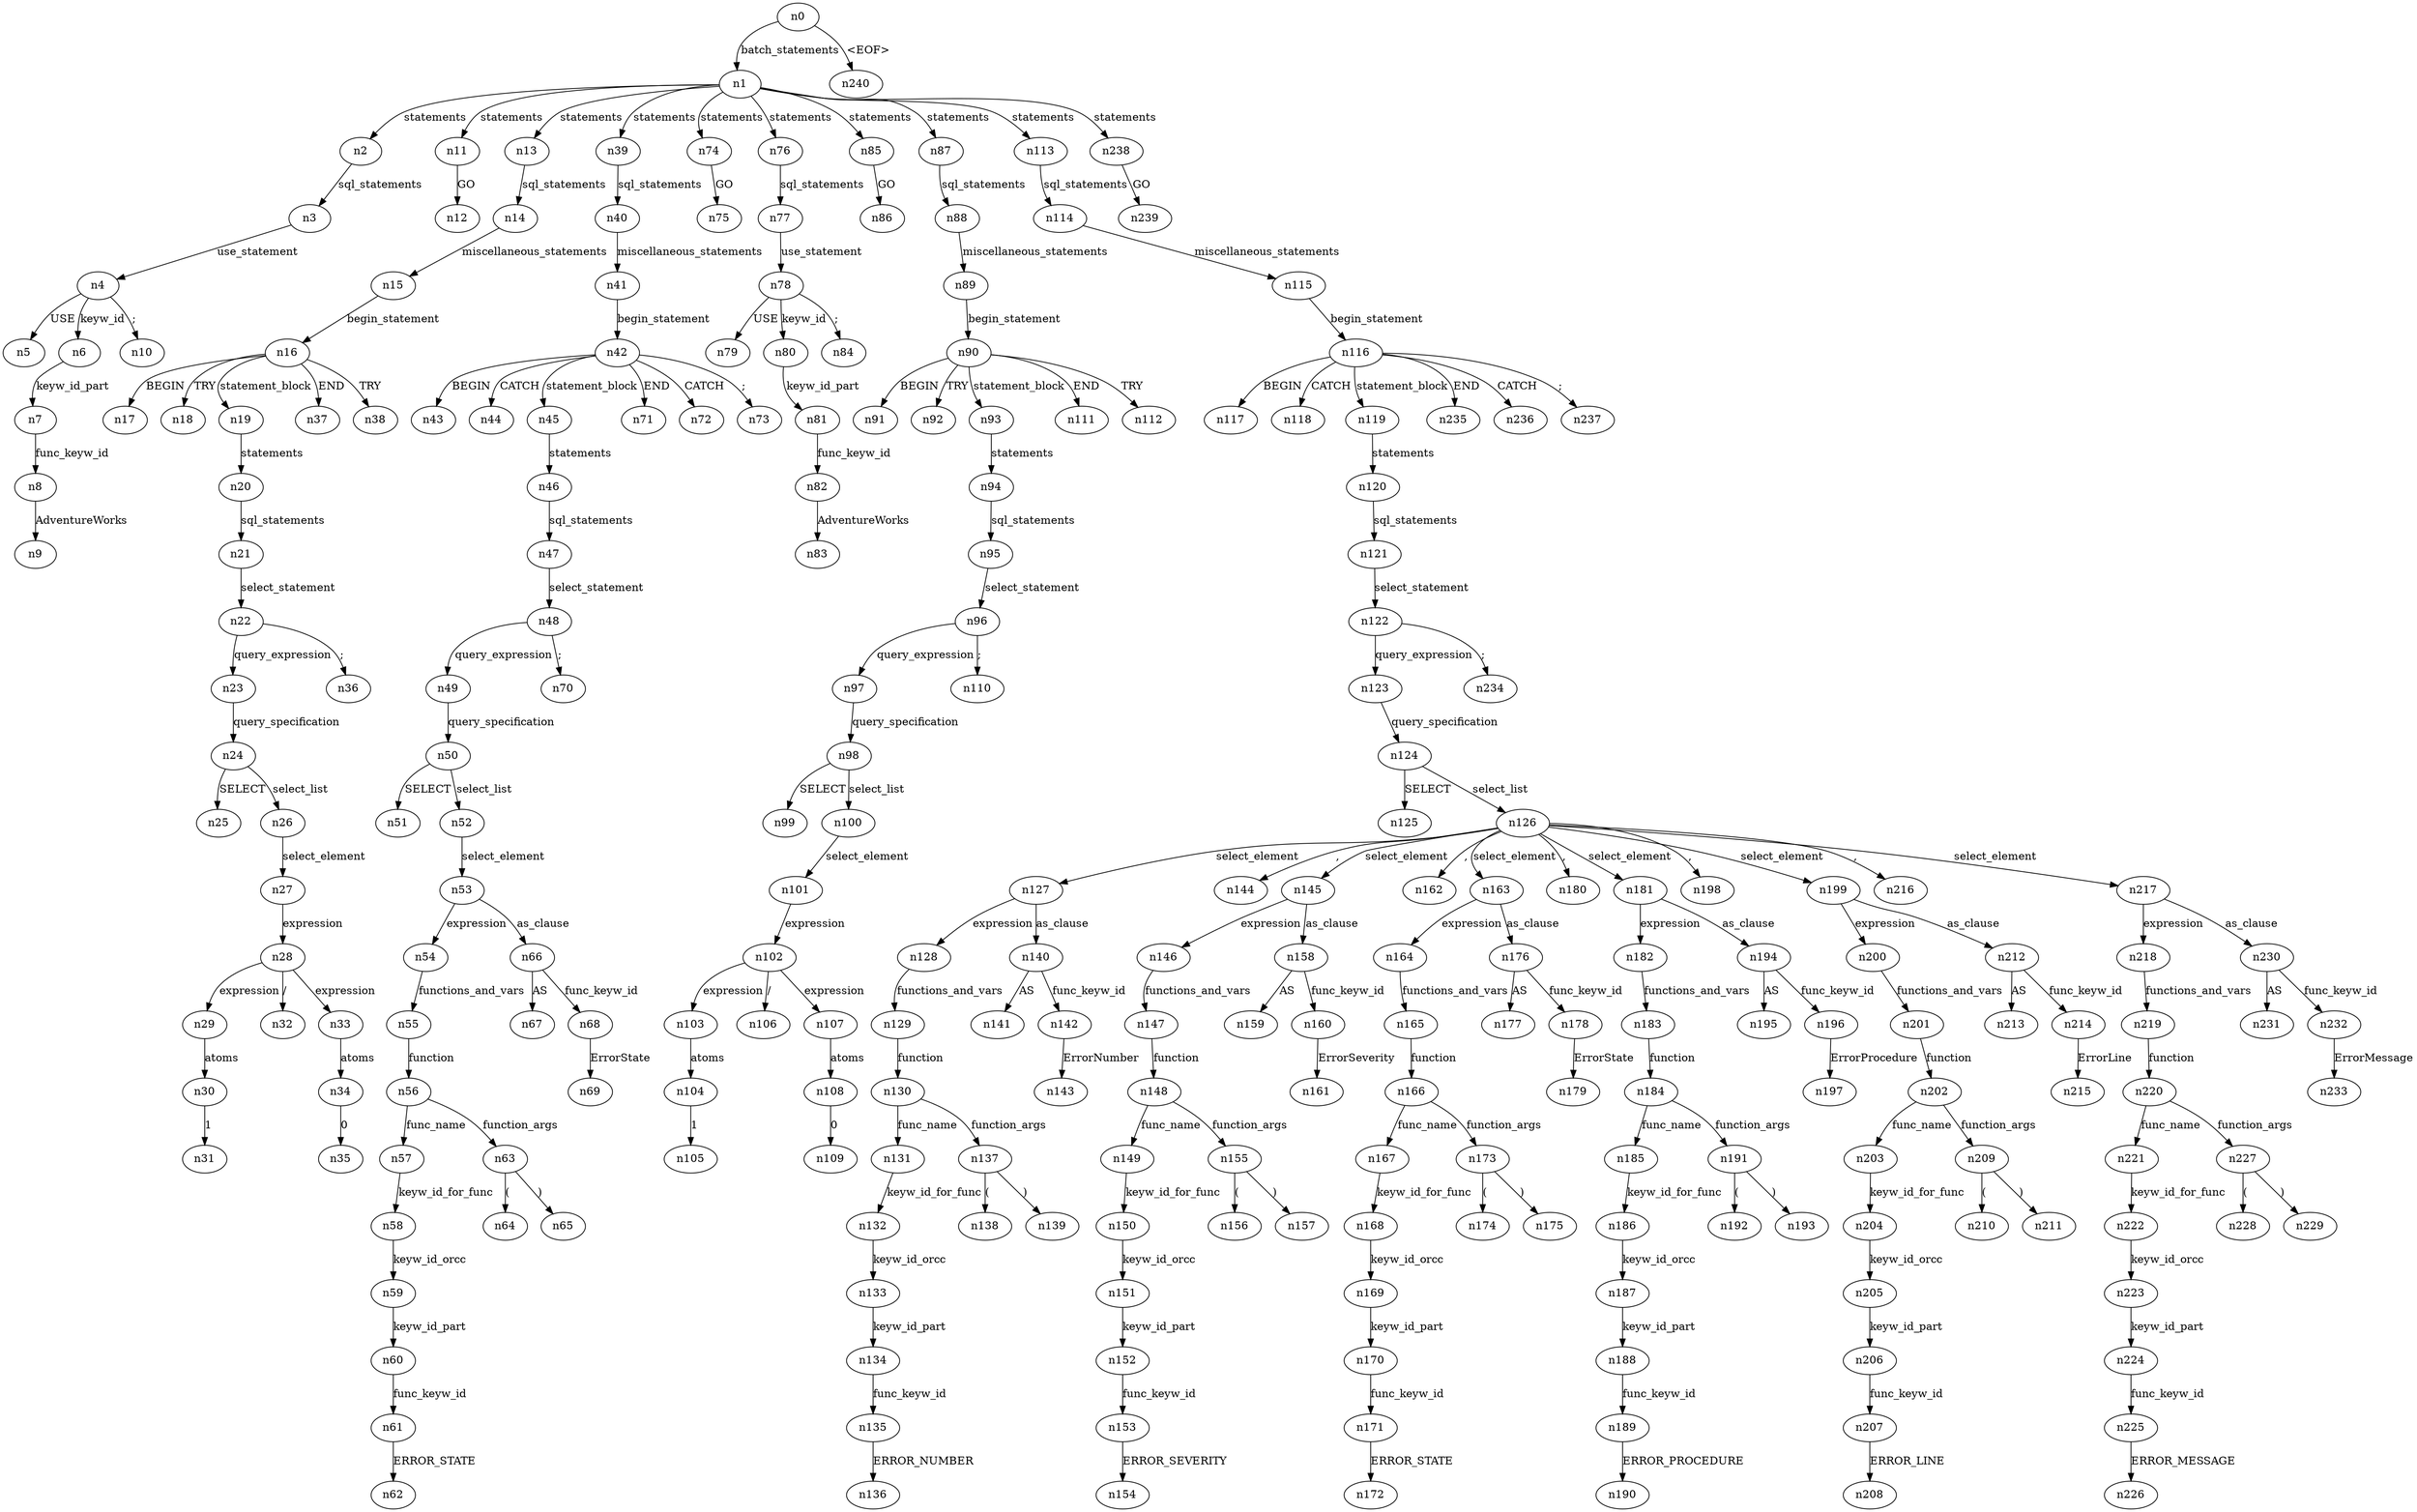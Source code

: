 digraph ParseTree {
  n0 -> n1 [label="batch_statements"];
  n1 -> n2 [label="statements"];
  n2 -> n3 [label="sql_statements"];
  n3 -> n4 [label="use_statement"];
  n4 -> n5 [label="USE"];
  n4 -> n6 [label="keyw_id"];
  n6 -> n7 [label="keyw_id_part"];
  n7 -> n8 [label="func_keyw_id"];
  n8 -> n9 [label="AdventureWorks"];
  n4 -> n10 [label=";"];
  n1 -> n11 [label="statements"];
  n11 -> n12 [label="GO"];
  n1 -> n13 [label="statements"];
  n13 -> n14 [label="sql_statements"];
  n14 -> n15 [label="miscellaneous_statements"];
  n15 -> n16 [label="begin_statement"];
  n16 -> n17 [label="BEGIN"];
  n16 -> n18 [label="TRY"];
  n16 -> n19 [label="statement_block"];
  n19 -> n20 [label="statements"];
  n20 -> n21 [label="sql_statements"];
  n21 -> n22 [label="select_statement"];
  n22 -> n23 [label="query_expression"];
  n23 -> n24 [label="query_specification"];
  n24 -> n25 [label="SELECT"];
  n24 -> n26 [label="select_list"];
  n26 -> n27 [label="select_element"];
  n27 -> n28 [label="expression"];
  n28 -> n29 [label="expression"];
  n29 -> n30 [label="atoms"];
  n30 -> n31 [label="1"];
  n28 -> n32 [label="/"];
  n28 -> n33 [label="expression"];
  n33 -> n34 [label="atoms"];
  n34 -> n35 [label="0"];
  n22 -> n36 [label=";"];
  n16 -> n37 [label="END"];
  n16 -> n38 [label="TRY"];
  n1 -> n39 [label="statements"];
  n39 -> n40 [label="sql_statements"];
  n40 -> n41 [label="miscellaneous_statements"];
  n41 -> n42 [label="begin_statement"];
  n42 -> n43 [label="BEGIN"];
  n42 -> n44 [label="CATCH"];
  n42 -> n45 [label="statement_block"];
  n45 -> n46 [label="statements"];
  n46 -> n47 [label="sql_statements"];
  n47 -> n48 [label="select_statement"];
  n48 -> n49 [label="query_expression"];
  n49 -> n50 [label="query_specification"];
  n50 -> n51 [label="SELECT"];
  n50 -> n52 [label="select_list"];
  n52 -> n53 [label="select_element"];
  n53 -> n54 [label="expression"];
  n54 -> n55 [label="functions_and_vars"];
  n55 -> n56 [label="function"];
  n56 -> n57 [label="func_name"];
  n57 -> n58 [label="keyw_id_for_func"];
  n58 -> n59 [label="keyw_id_orcc"];
  n59 -> n60 [label="keyw_id_part"];
  n60 -> n61 [label="func_keyw_id"];
  n61 -> n62 [label="ERROR_STATE"];
  n56 -> n63 [label="function_args"];
  n63 -> n64 [label="("];
  n63 -> n65 [label=")"];
  n53 -> n66 [label="as_clause"];
  n66 -> n67 [label="AS"];
  n66 -> n68 [label="func_keyw_id"];
  n68 -> n69 [label="ErrorState"];
  n48 -> n70 [label=";"];
  n42 -> n71 [label="END"];
  n42 -> n72 [label="CATCH"];
  n42 -> n73 [label=";"];
  n1 -> n74 [label="statements"];
  n74 -> n75 [label="GO"];
  n1 -> n76 [label="statements"];
  n76 -> n77 [label="sql_statements"];
  n77 -> n78 [label="use_statement"];
  n78 -> n79 [label="USE"];
  n78 -> n80 [label="keyw_id"];
  n80 -> n81 [label="keyw_id_part"];
  n81 -> n82 [label="func_keyw_id"];
  n82 -> n83 [label="AdventureWorks"];
  n78 -> n84 [label=";"];
  n1 -> n85 [label="statements"];
  n85 -> n86 [label="GO"];
  n1 -> n87 [label="statements"];
  n87 -> n88 [label="sql_statements"];
  n88 -> n89 [label="miscellaneous_statements"];
  n89 -> n90 [label="begin_statement"];
  n90 -> n91 [label="BEGIN"];
  n90 -> n92 [label="TRY"];
  n90 -> n93 [label="statement_block"];
  n93 -> n94 [label="statements"];
  n94 -> n95 [label="sql_statements"];
  n95 -> n96 [label="select_statement"];
  n96 -> n97 [label="query_expression"];
  n97 -> n98 [label="query_specification"];
  n98 -> n99 [label="SELECT"];
  n98 -> n100 [label="select_list"];
  n100 -> n101 [label="select_element"];
  n101 -> n102 [label="expression"];
  n102 -> n103 [label="expression"];
  n103 -> n104 [label="atoms"];
  n104 -> n105 [label="1"];
  n102 -> n106 [label="/"];
  n102 -> n107 [label="expression"];
  n107 -> n108 [label="atoms"];
  n108 -> n109 [label="0"];
  n96 -> n110 [label=";"];
  n90 -> n111 [label="END"];
  n90 -> n112 [label="TRY"];
  n1 -> n113 [label="statements"];
  n113 -> n114 [label="sql_statements"];
  n114 -> n115 [label="miscellaneous_statements"];
  n115 -> n116 [label="begin_statement"];
  n116 -> n117 [label="BEGIN"];
  n116 -> n118 [label="CATCH"];
  n116 -> n119 [label="statement_block"];
  n119 -> n120 [label="statements"];
  n120 -> n121 [label="sql_statements"];
  n121 -> n122 [label="select_statement"];
  n122 -> n123 [label="query_expression"];
  n123 -> n124 [label="query_specification"];
  n124 -> n125 [label="SELECT"];
  n124 -> n126 [label="select_list"];
  n126 -> n127 [label="select_element"];
  n127 -> n128 [label="expression"];
  n128 -> n129 [label="functions_and_vars"];
  n129 -> n130 [label="function"];
  n130 -> n131 [label="func_name"];
  n131 -> n132 [label="keyw_id_for_func"];
  n132 -> n133 [label="keyw_id_orcc"];
  n133 -> n134 [label="keyw_id_part"];
  n134 -> n135 [label="func_keyw_id"];
  n135 -> n136 [label="ERROR_NUMBER"];
  n130 -> n137 [label="function_args"];
  n137 -> n138 [label="("];
  n137 -> n139 [label=")"];
  n127 -> n140 [label="as_clause"];
  n140 -> n141 [label="AS"];
  n140 -> n142 [label="func_keyw_id"];
  n142 -> n143 [label="ErrorNumber"];
  n126 -> n144 [label=","];
  n126 -> n145 [label="select_element"];
  n145 -> n146 [label="expression"];
  n146 -> n147 [label="functions_and_vars"];
  n147 -> n148 [label="function"];
  n148 -> n149 [label="func_name"];
  n149 -> n150 [label="keyw_id_for_func"];
  n150 -> n151 [label="keyw_id_orcc"];
  n151 -> n152 [label="keyw_id_part"];
  n152 -> n153 [label="func_keyw_id"];
  n153 -> n154 [label="ERROR_SEVERITY"];
  n148 -> n155 [label="function_args"];
  n155 -> n156 [label="("];
  n155 -> n157 [label=")"];
  n145 -> n158 [label="as_clause"];
  n158 -> n159 [label="AS"];
  n158 -> n160 [label="func_keyw_id"];
  n160 -> n161 [label="ErrorSeverity"];
  n126 -> n162 [label=","];
  n126 -> n163 [label="select_element"];
  n163 -> n164 [label="expression"];
  n164 -> n165 [label="functions_and_vars"];
  n165 -> n166 [label="function"];
  n166 -> n167 [label="func_name"];
  n167 -> n168 [label="keyw_id_for_func"];
  n168 -> n169 [label="keyw_id_orcc"];
  n169 -> n170 [label="keyw_id_part"];
  n170 -> n171 [label="func_keyw_id"];
  n171 -> n172 [label="ERROR_STATE"];
  n166 -> n173 [label="function_args"];
  n173 -> n174 [label="("];
  n173 -> n175 [label=")"];
  n163 -> n176 [label="as_clause"];
  n176 -> n177 [label="AS"];
  n176 -> n178 [label="func_keyw_id"];
  n178 -> n179 [label="ErrorState"];
  n126 -> n180 [label=","];
  n126 -> n181 [label="select_element"];
  n181 -> n182 [label="expression"];
  n182 -> n183 [label="functions_and_vars"];
  n183 -> n184 [label="function"];
  n184 -> n185 [label="func_name"];
  n185 -> n186 [label="keyw_id_for_func"];
  n186 -> n187 [label="keyw_id_orcc"];
  n187 -> n188 [label="keyw_id_part"];
  n188 -> n189 [label="func_keyw_id"];
  n189 -> n190 [label="ERROR_PROCEDURE"];
  n184 -> n191 [label="function_args"];
  n191 -> n192 [label="("];
  n191 -> n193 [label=")"];
  n181 -> n194 [label="as_clause"];
  n194 -> n195 [label="AS"];
  n194 -> n196 [label="func_keyw_id"];
  n196 -> n197 [label="ErrorProcedure"];
  n126 -> n198 [label=","];
  n126 -> n199 [label="select_element"];
  n199 -> n200 [label="expression"];
  n200 -> n201 [label="functions_and_vars"];
  n201 -> n202 [label="function"];
  n202 -> n203 [label="func_name"];
  n203 -> n204 [label="keyw_id_for_func"];
  n204 -> n205 [label="keyw_id_orcc"];
  n205 -> n206 [label="keyw_id_part"];
  n206 -> n207 [label="func_keyw_id"];
  n207 -> n208 [label="ERROR_LINE"];
  n202 -> n209 [label="function_args"];
  n209 -> n210 [label="("];
  n209 -> n211 [label=")"];
  n199 -> n212 [label="as_clause"];
  n212 -> n213 [label="AS"];
  n212 -> n214 [label="func_keyw_id"];
  n214 -> n215 [label="ErrorLine"];
  n126 -> n216 [label=","];
  n126 -> n217 [label="select_element"];
  n217 -> n218 [label="expression"];
  n218 -> n219 [label="functions_and_vars"];
  n219 -> n220 [label="function"];
  n220 -> n221 [label="func_name"];
  n221 -> n222 [label="keyw_id_for_func"];
  n222 -> n223 [label="keyw_id_orcc"];
  n223 -> n224 [label="keyw_id_part"];
  n224 -> n225 [label="func_keyw_id"];
  n225 -> n226 [label="ERROR_MESSAGE"];
  n220 -> n227 [label="function_args"];
  n227 -> n228 [label="("];
  n227 -> n229 [label=")"];
  n217 -> n230 [label="as_clause"];
  n230 -> n231 [label="AS"];
  n230 -> n232 [label="func_keyw_id"];
  n232 -> n233 [label="ErrorMessage"];
  n122 -> n234 [label=";"];
  n116 -> n235 [label="END"];
  n116 -> n236 [label="CATCH"];
  n116 -> n237 [label=";"];
  n1 -> n238 [label="statements"];
  n238 -> n239 [label="GO"];
  n0 -> n240 [label="<EOF>"];
}